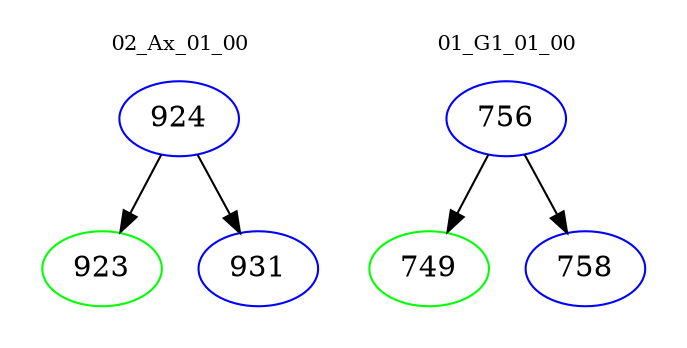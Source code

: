digraph{
subgraph cluster_0 {
color = white
label = "02_Ax_01_00";
fontsize=10;
T0_924 [label="924", color="blue"]
T0_924 -> T0_923 [color="black"]
T0_923 [label="923", color="green"]
T0_924 -> T0_931 [color="black"]
T0_931 [label="931", color="blue"]
}
subgraph cluster_1 {
color = white
label = "01_G1_01_00";
fontsize=10;
T1_756 [label="756", color="blue"]
T1_756 -> T1_749 [color="black"]
T1_749 [label="749", color="green"]
T1_756 -> T1_758 [color="black"]
T1_758 [label="758", color="blue"]
}
}
